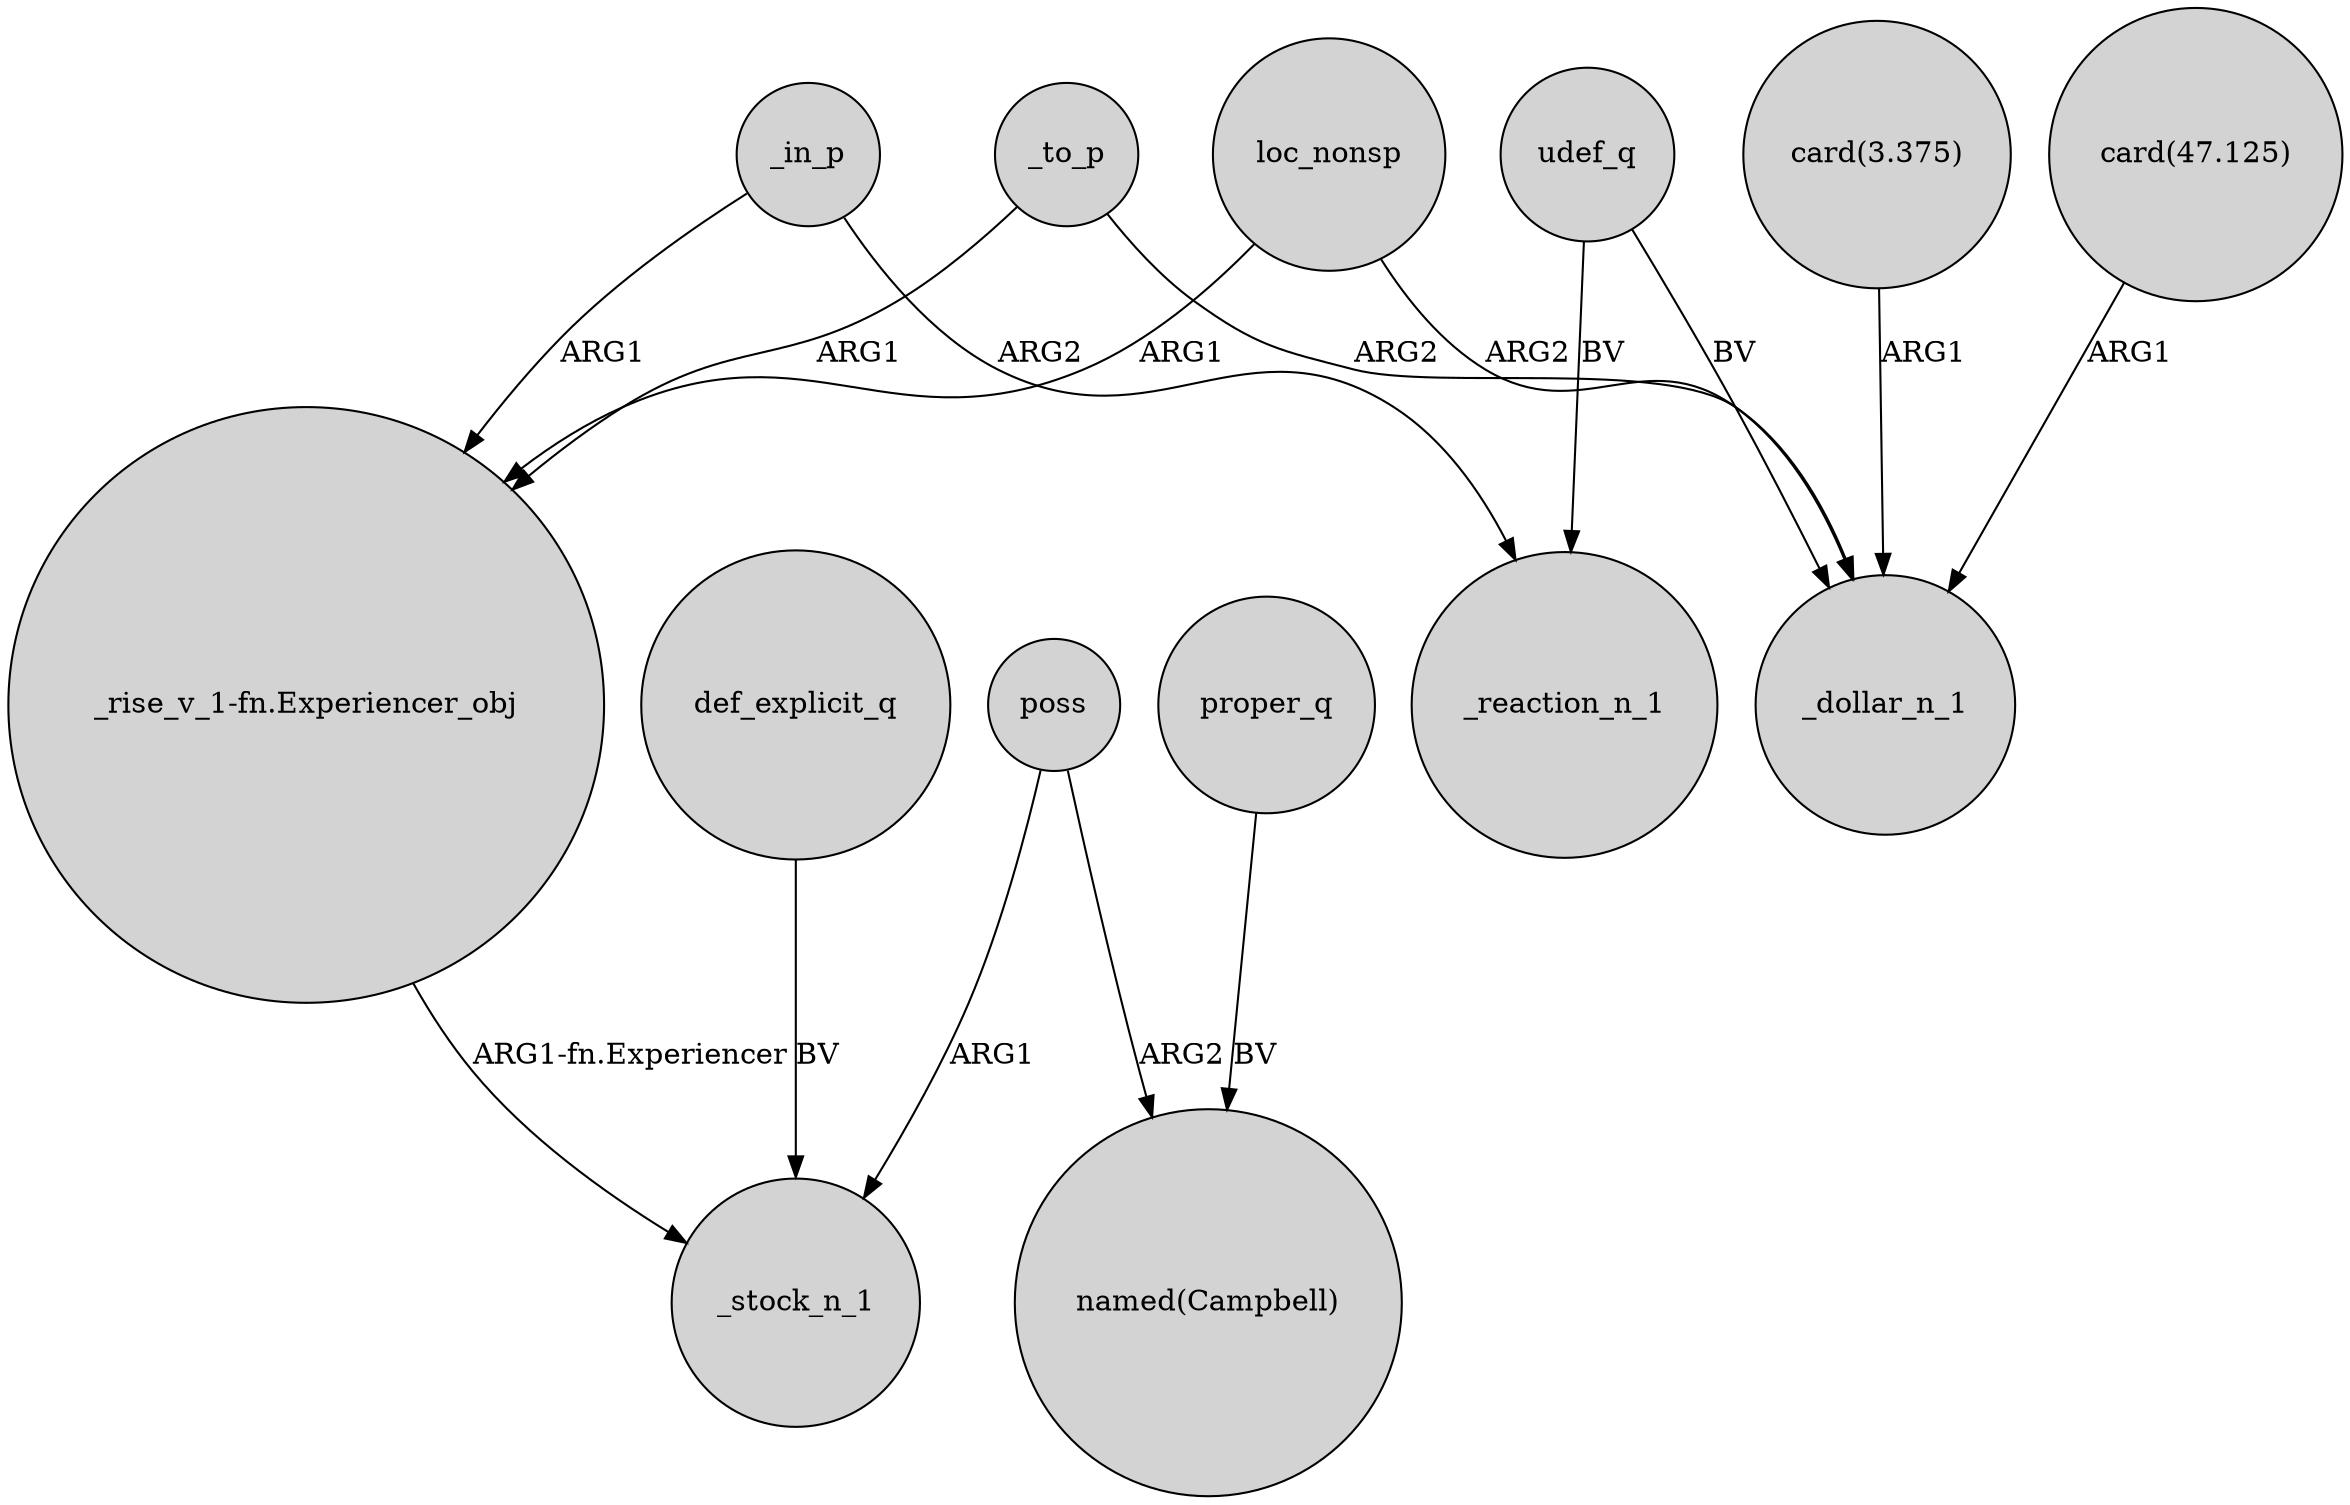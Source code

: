 digraph {
	node [shape=circle style=filled]
	"_rise_v_1-fn.Experiencer_obj" -> _stock_n_1 [label="ARG1-fn.Experiencer"]
	_in_p -> "_rise_v_1-fn.Experiencer_obj" [label=ARG1]
	udef_q -> _reaction_n_1 [label=BV]
	proper_q -> "named(Campbell)" [label=BV]
	def_explicit_q -> _stock_n_1 [label=BV]
	_to_p -> _dollar_n_1 [label=ARG2]
	_in_p -> _reaction_n_1 [label=ARG2]
	_to_p -> "_rise_v_1-fn.Experiencer_obj" [label=ARG1]
	"card(3.375)" -> _dollar_n_1 [label=ARG1]
	udef_q -> _dollar_n_1 [label=BV]
	loc_nonsp -> "_rise_v_1-fn.Experiencer_obj" [label=ARG1]
	poss -> _stock_n_1 [label=ARG1]
	loc_nonsp -> _dollar_n_1 [label=ARG2]
	"card(47.125)" -> _dollar_n_1 [label=ARG1]
	poss -> "named(Campbell)" [label=ARG2]
}

